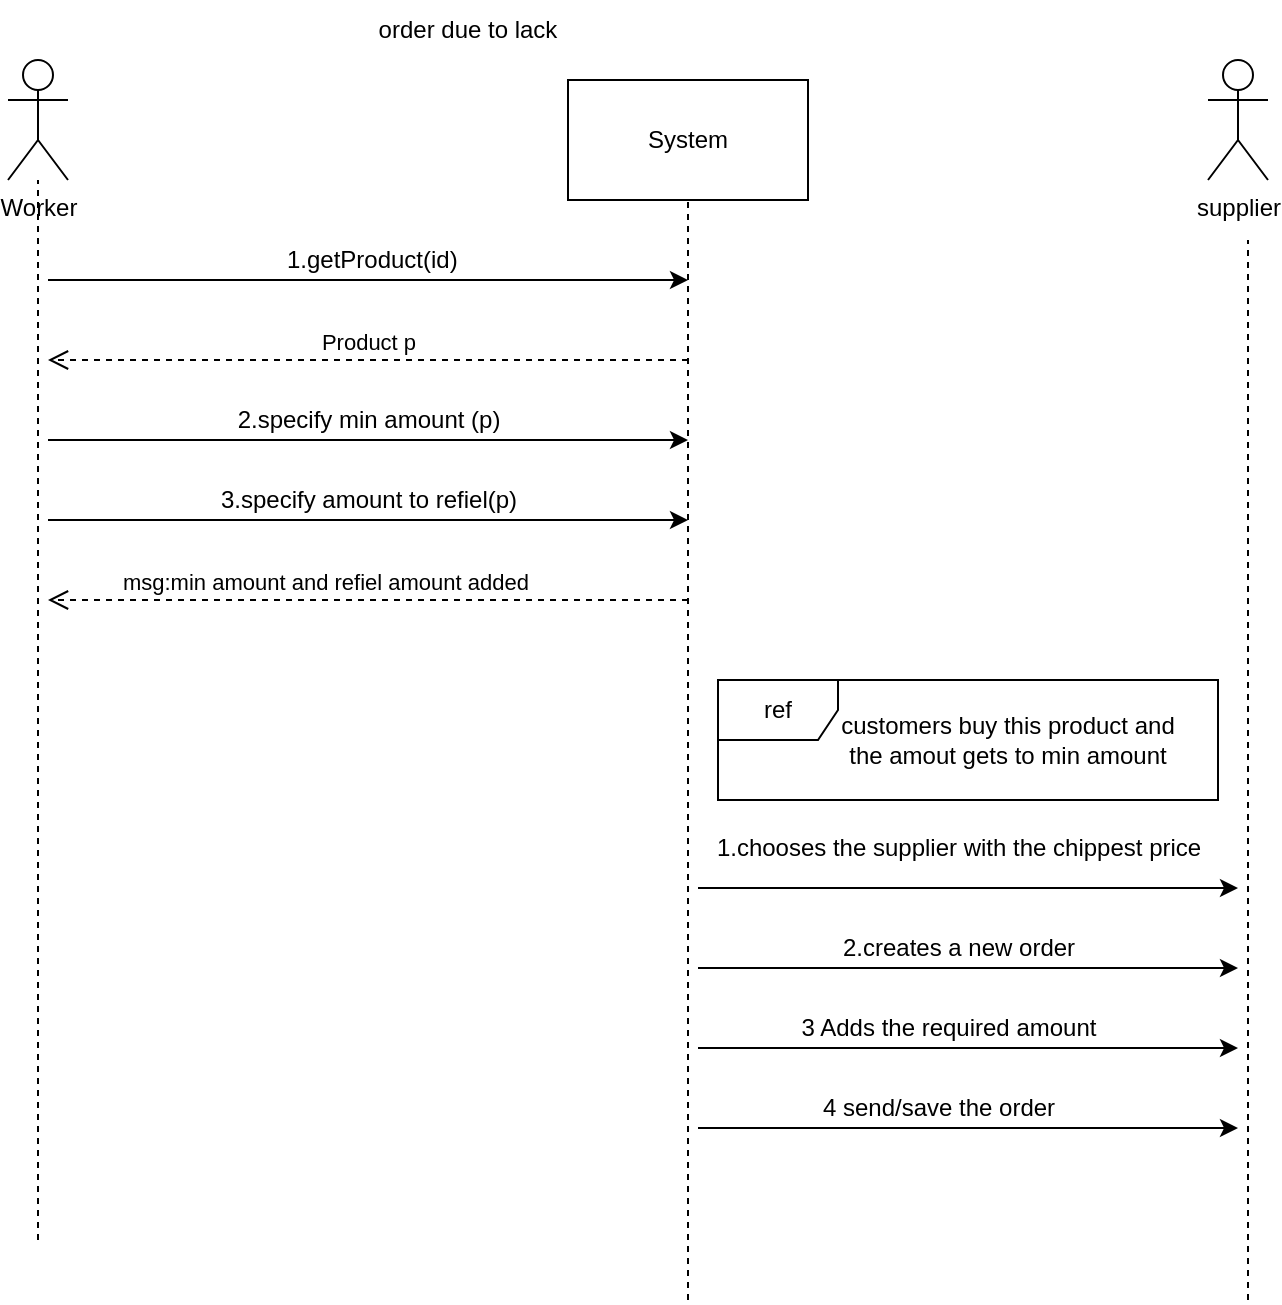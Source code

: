 <mxfile version="18.0.1" type="device"><diagram id="r8mVcf8B21eNKHLXz-Lv" name="‫עמוד-1‬"><mxGraphModel dx="1022" dy="531" grid="1" gridSize="10" guides="1" tooltips="1" connect="1" arrows="1" fold="1" page="1" pageScale="1" pageWidth="827" pageHeight="1169" math="0" shadow="0"><root><mxCell id="0"/><mxCell id="1" parent="0"/><mxCell id="YOMN26LFcYrurAiNj5-Z-1" value="Worker" style="shape=umlActor;verticalLabelPosition=bottom;verticalAlign=top;html=1;outlineConnect=0;" parent="1" vertex="1"><mxGeometry x="140" y="50" width="30" height="60" as="geometry"/></mxCell><mxCell id="YOMN26LFcYrurAiNj5-Z-4" value="System" style="rounded=0;whiteSpace=wrap;html=1;" parent="1" vertex="1"><mxGeometry x="420" y="60" width="120" height="60" as="geometry"/></mxCell><mxCell id="YOMN26LFcYrurAiNj5-Z-6" value="" style="endArrow=none;dashed=1;html=1;rounded=0;" parent="1" target="YOMN26LFcYrurAiNj5-Z-1" edge="1"><mxGeometry width="50" height="50" relative="1" as="geometry"><mxPoint x="155" y="640" as="sourcePoint"/><mxPoint x="400" y="200" as="targetPoint"/></mxGeometry></mxCell><mxCell id="YOMN26LFcYrurAiNj5-Z-7" value="" style="endArrow=none;dashed=1;html=1;rounded=0;entryX=0.5;entryY=1;entryDx=0;entryDy=0;" parent="1" target="YOMN26LFcYrurAiNj5-Z-4" edge="1"><mxGeometry width="50" height="50" relative="1" as="geometry"><mxPoint x="480" y="670" as="sourcePoint"/><mxPoint x="450" y="80" as="targetPoint"/></mxGeometry></mxCell><mxCell id="YOMN26LFcYrurAiNj5-Z-8" value="" style="endArrow=classic;html=1;rounded=0;" parent="1" edge="1"><mxGeometry width="50" height="50" relative="1" as="geometry"><mxPoint x="160" y="160" as="sourcePoint"/><mxPoint x="480" y="160" as="targetPoint"/></mxGeometry></mxCell><mxCell id="YOMN26LFcYrurAiNj5-Z-9" value="&amp;nbsp;1.getProduct(id)" style="text;html=1;align=center;verticalAlign=middle;resizable=0;points=[];autosize=1;strokeColor=none;fillColor=none;" parent="1" vertex="1"><mxGeometry x="270" y="140" width="100" height="20" as="geometry"/></mxCell><mxCell id="YOMN26LFcYrurAiNj5-Z-10" value="" style="endArrow=classic;html=1;rounded=0;" parent="1" edge="1"><mxGeometry width="50" height="50" relative="1" as="geometry"><mxPoint x="160" y="240" as="sourcePoint"/><mxPoint x="480" y="240" as="targetPoint"/></mxGeometry></mxCell><mxCell id="YOMN26LFcYrurAiNj5-Z-11" value="2.specify min amount (p)" style="text;html=1;align=center;verticalAlign=middle;resizable=0;points=[];autosize=1;strokeColor=none;fillColor=none;" parent="1" vertex="1"><mxGeometry x="245" y="220" width="150" height="20" as="geometry"/></mxCell><mxCell id="YOMN26LFcYrurAiNj5-Z-16" value="" style="endArrow=none;dashed=1;html=1;rounded=0;" parent="1" edge="1"><mxGeometry width="50" height="50" relative="1" as="geometry"><mxPoint x="760" y="670" as="sourcePoint"/><mxPoint x="760" y="140" as="targetPoint"/></mxGeometry></mxCell><mxCell id="YOMN26LFcYrurAiNj5-Z-17" value="" style="endArrow=classic;html=1;rounded=0;" parent="1" edge="1"><mxGeometry width="50" height="50" relative="1" as="geometry"><mxPoint x="485" y="464" as="sourcePoint"/><mxPoint x="755" y="464" as="targetPoint"/></mxGeometry></mxCell><mxCell id="YOMN26LFcYrurAiNj5-Z-18" value="1.chooses the supplier with the chippest price" style="text;html=1;align=center;verticalAlign=middle;resizable=0;points=[];autosize=1;strokeColor=none;fillColor=none;" parent="1" vertex="1"><mxGeometry x="485" y="434" width="260" height="20" as="geometry"/></mxCell><mxCell id="YOMN26LFcYrurAiNj5-Z-19" value="" style="endArrow=classic;html=1;rounded=0;" parent="1" edge="1"><mxGeometry width="50" height="50" relative="1" as="geometry"><mxPoint x="485" y="504" as="sourcePoint"/><mxPoint x="755" y="504" as="targetPoint"/></mxGeometry></mxCell><mxCell id="YOMN26LFcYrurAiNj5-Z-20" value="2.creates a new order" style="text;html=1;align=center;verticalAlign=middle;resizable=0;points=[];autosize=1;strokeColor=none;fillColor=none;" parent="1" vertex="1"><mxGeometry x="550" y="484" width="130" height="20" as="geometry"/></mxCell><mxCell id="YOMN26LFcYrurAiNj5-Z-21" value="" style="endArrow=classic;html=1;rounded=0;" parent="1" edge="1"><mxGeometry width="50" height="50" relative="1" as="geometry"><mxPoint x="485" y="544" as="sourcePoint"/><mxPoint x="755" y="544" as="targetPoint"/></mxGeometry></mxCell><mxCell id="YOMN26LFcYrurAiNj5-Z-22" value="3 Adds the required amount" style="text;html=1;align=center;verticalAlign=middle;resizable=0;points=[];autosize=1;strokeColor=none;fillColor=none;" parent="1" vertex="1"><mxGeometry x="530" y="524" width="160" height="20" as="geometry"/></mxCell><mxCell id="YOMN26LFcYrurAiNj5-Z-23" value="" style="endArrow=classic;html=1;rounded=0;" parent="1" edge="1"><mxGeometry width="50" height="50" relative="1" as="geometry"><mxPoint x="485" y="584" as="sourcePoint"/><mxPoint x="755" y="584" as="targetPoint"/></mxGeometry></mxCell><mxCell id="YOMN26LFcYrurAiNj5-Z-24" value="4 send/save the order" style="text;html=1;align=center;verticalAlign=middle;resizable=0;points=[];autosize=1;strokeColor=none;fillColor=none;" parent="1" vertex="1"><mxGeometry x="540" y="564" width="130" height="20" as="geometry"/></mxCell><mxCell id="YOMN26LFcYrurAiNj5-Z-25" value="supplier" style="shape=umlActor;verticalLabelPosition=bottom;verticalAlign=top;html=1;outlineConnect=0;" parent="1" vertex="1"><mxGeometry x="740" y="50" width="30" height="60" as="geometry"/></mxCell><mxCell id="YOMN26LFcYrurAiNj5-Z-26" value="Product p" style="html=1;verticalAlign=bottom;endArrow=open;dashed=1;endSize=8;rounded=0;" parent="1" edge="1"><mxGeometry relative="1" as="geometry"><mxPoint x="480" y="200" as="sourcePoint"/><mxPoint x="160" y="200" as="targetPoint"/></mxGeometry></mxCell><mxCell id="YOMN26LFcYrurAiNj5-Z-27" value="" style="endArrow=classic;html=1;rounded=0;" parent="1" edge="1"><mxGeometry width="50" height="50" relative="1" as="geometry"><mxPoint x="160" y="280" as="sourcePoint"/><mxPoint x="480" y="280" as="targetPoint"/></mxGeometry></mxCell><mxCell id="YOMN26LFcYrurAiNj5-Z-28" value="3.specify amount to refiel(p)" style="text;html=1;align=center;verticalAlign=middle;resizable=0;points=[];autosize=1;strokeColor=none;fillColor=none;" parent="1" vertex="1"><mxGeometry x="240" y="260" width="160" height="20" as="geometry"/></mxCell><mxCell id="YOMN26LFcYrurAiNj5-Z-29" value="msg:min amount and refiel amount added&amp;nbsp;" style="html=1;verticalAlign=bottom;endArrow=open;dashed=1;endSize=8;rounded=0;" parent="1" edge="1"><mxGeometry x="0.125" relative="1" as="geometry"><mxPoint x="480" y="320" as="sourcePoint"/><mxPoint x="160" y="320" as="targetPoint"/><Array as="points"><mxPoint x="330" y="320"/></Array><mxPoint as="offset"/></mxGeometry></mxCell><mxCell id="YOMN26LFcYrurAiNj5-Z-32" value="ref" style="shape=umlFrame;whiteSpace=wrap;html=1;" parent="1" vertex="1"><mxGeometry x="495" y="360" width="250" height="60" as="geometry"/></mxCell><mxCell id="YOMN26LFcYrurAiNj5-Z-34" value="customers buy this product and the amout gets to min amount" style="text;html=1;strokeColor=none;fillColor=none;align=center;verticalAlign=middle;whiteSpace=wrap;rounded=0;" parent="1" vertex="1"><mxGeometry x="550" y="375" width="180" height="30" as="geometry"/></mxCell><mxCell id="xjfQBTuyHwUpvEryeiS9-1" value="order due to lack" style="text;html=1;strokeColor=none;fillColor=none;align=center;verticalAlign=middle;whiteSpace=wrap;rounded=0;" vertex="1" parent="1"><mxGeometry x="310" y="20" width="120" height="30" as="geometry"/></mxCell></root></mxGraphModel></diagram></mxfile>